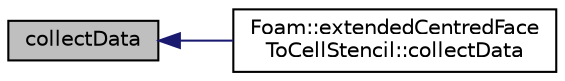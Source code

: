 digraph "collectData"
{
  bgcolor="transparent";
  edge [fontname="Helvetica",fontsize="10",labelfontname="Helvetica",labelfontsize="10"];
  node [fontname="Helvetica",fontsize="10",shape=record];
  rankdir="LR";
  Node1 [label="collectData",height=0.2,width=0.4,color="black", fillcolor="grey75", style="filled", fontcolor="black"];
  Node1 -> Node2 [dir="back",color="midnightblue",fontsize="10",style="solid",fontname="Helvetica"];
  Node2 [label="Foam::extendedCentredFace\lToCellStencil::collectData",height=0.2,width=0.4,color="black",URL="$a00693.html#a9a8f7c72e626ccdd20929cfdc50faaef",tooltip="Use map to get the data into stencil order. "];
}
